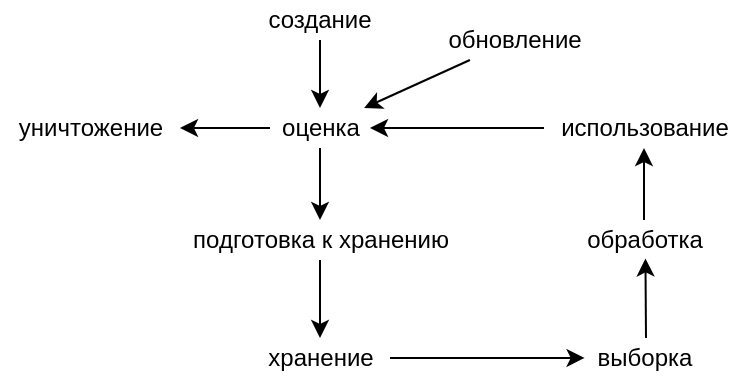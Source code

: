 <mxfile version="12.6.5" type="device"><diagram id="1GiyngksORC0p0JmbMN6" name="Page-1"><mxGraphModel dx="331" dy="186" grid="1" gridSize="10" guides="1" tooltips="1" connect="1" arrows="1" fold="1" page="1" pageScale="1" pageWidth="827" pageHeight="1169" math="0" shadow="0"><root><mxCell id="0"/><mxCell id="1" parent="0"/><mxCell id="d3_wtceakXEhRtymV5wA-10" style="edgeStyle=orthogonalEdgeStyle;rounded=0;orthogonalLoop=1;jettySize=auto;html=1;" edge="1" parent="1" source="d3_wtceakXEhRtymV5wA-1" target="d3_wtceakXEhRtymV5wA-2"><mxGeometry relative="1" as="geometry"/></mxCell><mxCell id="d3_wtceakXEhRtymV5wA-1" value="создание" style="text;html=1;strokeColor=none;fillColor=none;align=center;verticalAlign=middle;whiteSpace=wrap;rounded=0;" vertex="1" parent="1"><mxGeometry x="158" y="30" width="40" height="20" as="geometry"/></mxCell><mxCell id="d3_wtceakXEhRtymV5wA-11" style="edgeStyle=orthogonalEdgeStyle;rounded=0;orthogonalLoop=1;jettySize=auto;html=1;" edge="1" parent="1" source="d3_wtceakXEhRtymV5wA-2" target="d3_wtceakXEhRtymV5wA-5"><mxGeometry relative="1" as="geometry"/></mxCell><mxCell id="d3_wtceakXEhRtymV5wA-12" style="edgeStyle=orthogonalEdgeStyle;rounded=0;orthogonalLoop=1;jettySize=auto;html=1;" edge="1" parent="1" source="d3_wtceakXEhRtymV5wA-2" target="d3_wtceakXEhRtymV5wA-3"><mxGeometry relative="1" as="geometry"/></mxCell><mxCell id="d3_wtceakXEhRtymV5wA-2" value="оценка" style="text;html=1;align=center;verticalAlign=middle;resizable=0;points=[];autosize=1;" vertex="1" parent="1"><mxGeometry x="153" y="84" width="50" height="20" as="geometry"/></mxCell><mxCell id="d3_wtceakXEhRtymV5wA-13" style="edgeStyle=orthogonalEdgeStyle;rounded=0;orthogonalLoop=1;jettySize=auto;html=1;" edge="1" parent="1" source="d3_wtceakXEhRtymV5wA-3" target="d3_wtceakXEhRtymV5wA-6"><mxGeometry relative="1" as="geometry"/></mxCell><mxCell id="d3_wtceakXEhRtymV5wA-3" value="подготовка к хранению" style="text;html=1;align=center;verticalAlign=middle;resizable=0;points=[];autosize=1;" vertex="1" parent="1"><mxGeometry x="108" y="140" width="140" height="20" as="geometry"/></mxCell><mxCell id="d3_wtceakXEhRtymV5wA-20" style="rounded=0;orthogonalLoop=1;jettySize=auto;html=1;" edge="1" parent="1" source="d3_wtceakXEhRtymV5wA-4" target="d3_wtceakXEhRtymV5wA-2"><mxGeometry relative="1" as="geometry"><mxPoint x="220" y="50" as="targetPoint"/></mxGeometry></mxCell><mxCell id="d3_wtceakXEhRtymV5wA-4" value="обновление" style="text;html=1;align=center;verticalAlign=middle;resizable=0;points=[];autosize=1;" vertex="1" parent="1"><mxGeometry x="235" y="40" width="80" height="20" as="geometry"/></mxCell><mxCell id="d3_wtceakXEhRtymV5wA-5" value="уничтожение" style="text;html=1;align=center;verticalAlign=middle;resizable=0;points=[];autosize=1;" vertex="1" parent="1"><mxGeometry x="18" y="84" width="90" height="20" as="geometry"/></mxCell><mxCell id="d3_wtceakXEhRtymV5wA-15" style="edgeStyle=orthogonalEdgeStyle;rounded=0;orthogonalLoop=1;jettySize=auto;html=1;entryX=0.005;entryY=0.497;entryDx=0;entryDy=0;entryPerimeter=0;" edge="1" parent="1" source="d3_wtceakXEhRtymV5wA-6" target="d3_wtceakXEhRtymV5wA-7"><mxGeometry relative="1" as="geometry"/></mxCell><mxCell id="d3_wtceakXEhRtymV5wA-6" value="хранение" style="text;html=1;align=center;verticalAlign=middle;resizable=0;points=[];autosize=1;" vertex="1" parent="1"><mxGeometry x="143" y="199" width="70" height="20" as="geometry"/></mxCell><mxCell id="d3_wtceakXEhRtymV5wA-16" style="edgeStyle=orthogonalEdgeStyle;rounded=0;orthogonalLoop=1;jettySize=auto;html=1;entryX=0.496;entryY=0.961;entryDx=0;entryDy=0;entryPerimeter=0;" edge="1" parent="1"><mxGeometry relative="1" as="geometry"><mxPoint x="341" y="199" as="sourcePoint"/><mxPoint x="340.72" y="159.22" as="targetPoint"/></mxGeometry></mxCell><mxCell id="d3_wtceakXEhRtymV5wA-7" value="выборка" style="text;html=1;align=center;verticalAlign=middle;resizable=0;points=[];autosize=1;" vertex="1" parent="1"><mxGeometry x="310" y="199" width="60" height="20" as="geometry"/></mxCell><mxCell id="d3_wtceakXEhRtymV5wA-17" style="edgeStyle=orthogonalEdgeStyle;rounded=0;orthogonalLoop=1;jettySize=auto;html=1;" edge="1" parent="1" source="d3_wtceakXEhRtymV5wA-8" target="d3_wtceakXEhRtymV5wA-9"><mxGeometry relative="1" as="geometry"/></mxCell><mxCell id="d3_wtceakXEhRtymV5wA-8" value="обработка" style="text;html=1;align=center;verticalAlign=middle;resizable=0;points=[];autosize=1;" vertex="1" parent="1"><mxGeometry x="305" y="140" width="70" height="20" as="geometry"/></mxCell><mxCell id="d3_wtceakXEhRtymV5wA-18" style="edgeStyle=orthogonalEdgeStyle;rounded=0;orthogonalLoop=1;jettySize=auto;html=1;" edge="1" parent="1" source="d3_wtceakXEhRtymV5wA-9" target="d3_wtceakXEhRtymV5wA-2"><mxGeometry relative="1" as="geometry"/></mxCell><mxCell id="d3_wtceakXEhRtymV5wA-9" value="использование" style="text;html=1;align=center;verticalAlign=middle;resizable=0;points=[];autosize=1;" vertex="1" parent="1"><mxGeometry x="290" y="84" width="100" height="20" as="geometry"/></mxCell></root></mxGraphModel></diagram></mxfile>